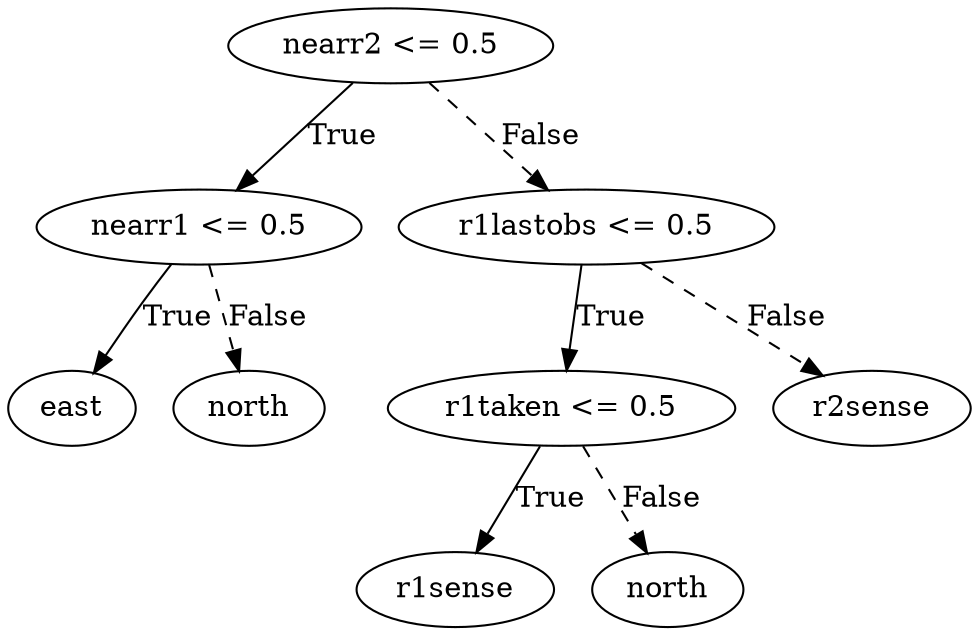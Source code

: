 digraph {
0 [label="nearr2 <= 0.5"];
1 [label="nearr1 <= 0.5"];
2 [label="east"];
1 -> 2 [label="True"];
3 [label="north"];
1 -> 3 [style="dashed", label="False"];
0 -> 1 [label="True"];
4 [label="r1lastobs <= 0.5"];
5 [label="r1taken <= 0.5"];
6 [label="r1sense"];
5 -> 6 [label="True"];
7 [label="north"];
5 -> 7 [style="dashed", label="False"];
4 -> 5 [label="True"];
8 [label="r2sense"];
4 -> 8 [style="dashed", label="False"];
0 -> 4 [style="dashed", label="False"];

}